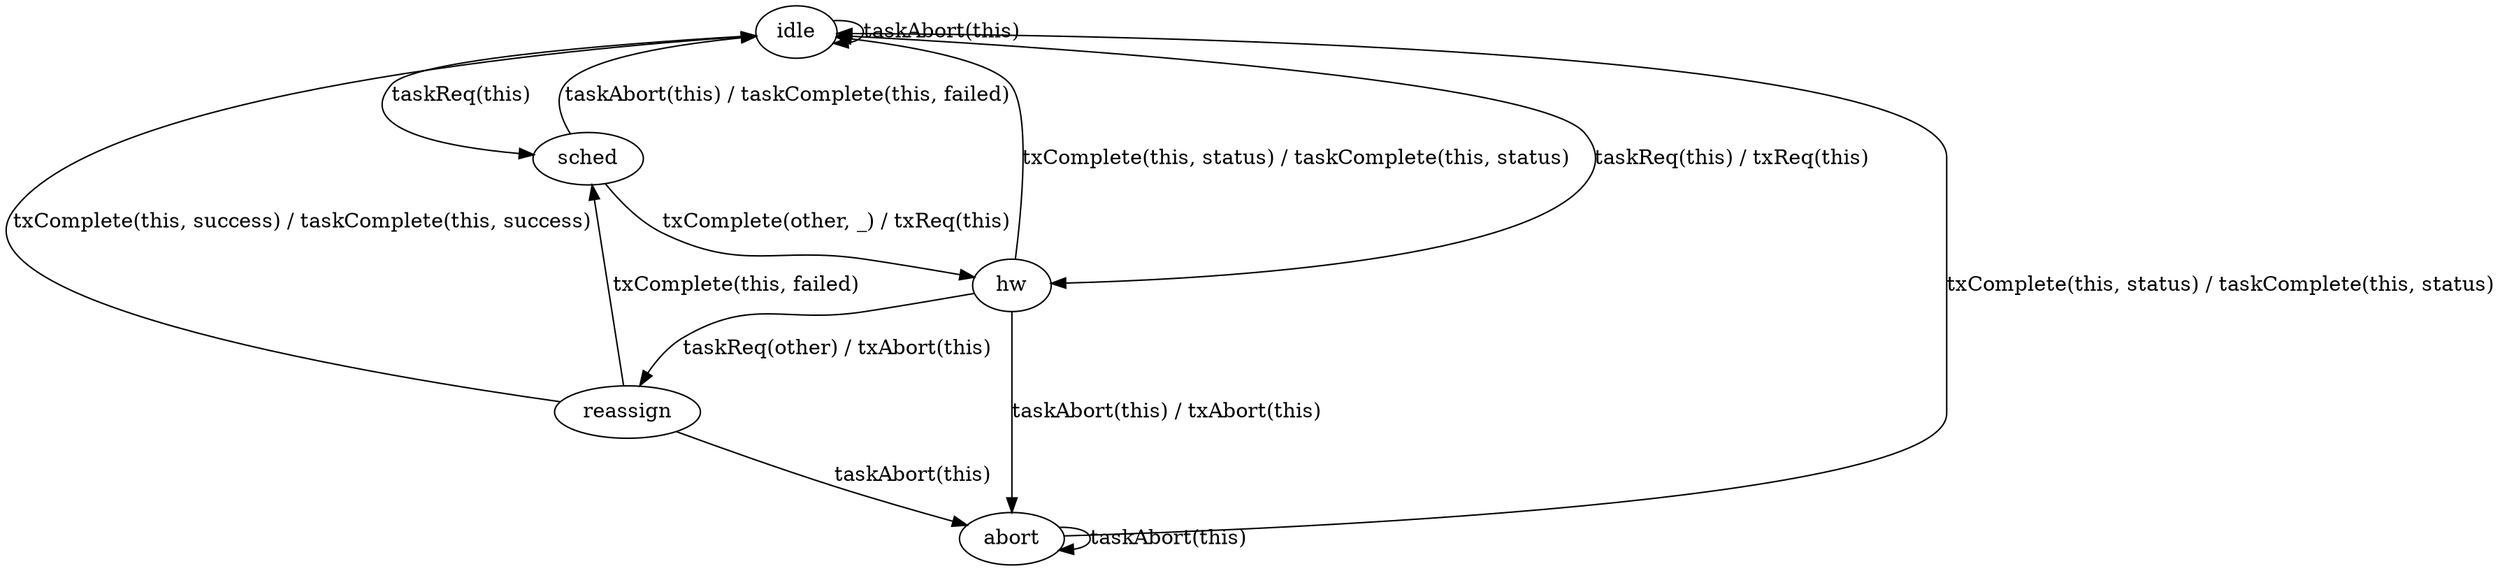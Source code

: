 digraph {
  idle -> sched [ label="taskReq(this)" ];
  idle -> hw [ label="taskReq(this) / txReq(this)" ];
  idle -> idle [ label="taskAbort(this)" ];
  sched -> hw [ label="txComplete(other, _) / txReq(this)" ];
  sched -> idle [ label="taskAbort(this) / taskComplete(this, failed)" ];
  hw -> reassign [ label="taskReq(other) / txAbort(this)" ];
  hw -> abort [ label="taskAbort(this) / txAbort(this)" ];
  { reassign abort } -> abort [ label="taskAbort(this)" ];
  reassign -> idle [ label="txComplete(this, success) / taskComplete(this, success)" ];
  reassign -> sched [ label="txComplete(this, failed)" ];
  { hw abort } -> idle [ label="txComplete(this, status) / taskComplete(this, status)" ];
}
